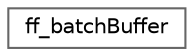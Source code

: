 digraph "类继承关系图"
{
 // LATEX_PDF_SIZE
  bgcolor="transparent";
  edge [fontname=Helvetica,fontsize=10,labelfontname=Helvetica,labelfontsize=10];
  node [fontname=Helvetica,fontsize=10,shape=box,height=0.2,width=0.4];
  rankdir="LR";
  Node0 [id="Node000000",label="ff_batchBuffer",height=0.2,width=0.4,color="grey40", fillcolor="white", style="filled",URL="$classff__batch_buffer.html",tooltip=" "];
}
